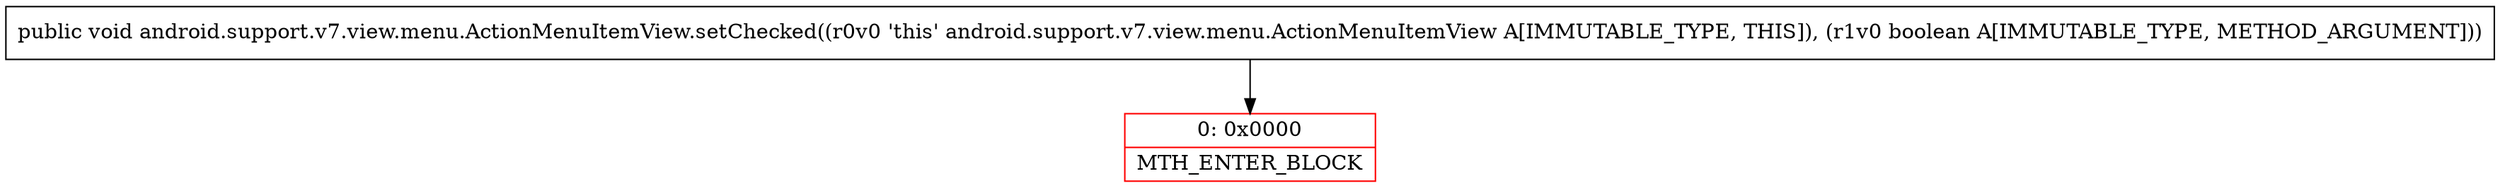 digraph "CFG forandroid.support.v7.view.menu.ActionMenuItemView.setChecked(Z)V" {
subgraph cluster_Region_1561734583 {
label = "R(0)";
node [shape=record,color=blue];
}
Node_0 [shape=record,color=red,label="{0\:\ 0x0000|MTH_ENTER_BLOCK\l}"];
MethodNode[shape=record,label="{public void android.support.v7.view.menu.ActionMenuItemView.setChecked((r0v0 'this' android.support.v7.view.menu.ActionMenuItemView A[IMMUTABLE_TYPE, THIS]), (r1v0 boolean A[IMMUTABLE_TYPE, METHOD_ARGUMENT])) }"];
MethodNode -> Node_0;
}

